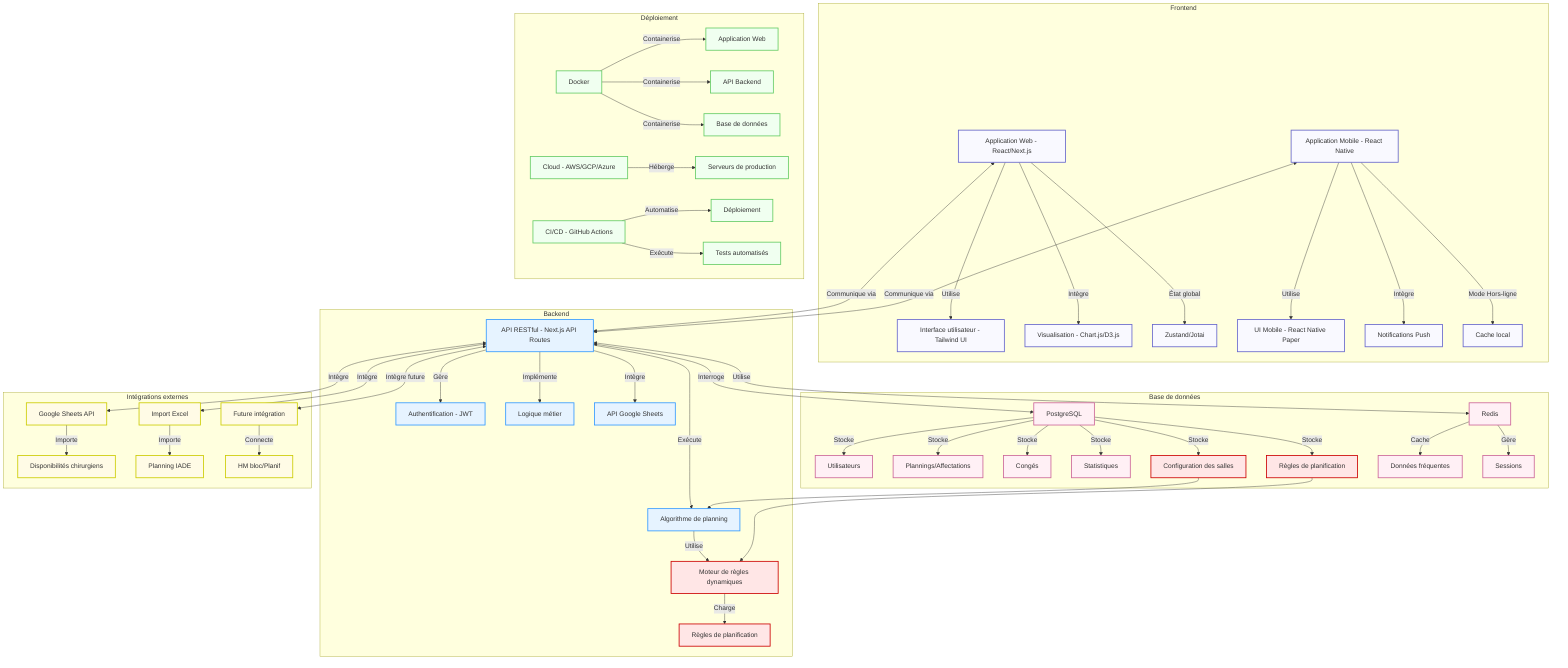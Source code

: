 graph TD
    subgraph "Frontend"
        A[Application Web - React/Next.js] --> |Utilise| A1[Interface utilisateur - Tailwind UI]
        A --> |Intègre| A2[Visualisation - Chart.js/D3.js]
        A --> |État global| A3[Zustand/Jotai]
        B[Application Mobile - React Native] --> |Utilise| B1[UI Mobile - React Native Paper]
        B --> |Intègre| B2[Notifications Push]
        B --> |Mode Hors-ligne| B3[Cache local]
    end
    
    subgraph "Backend"
        C[API RESTful - Next.js API Routes] --> |Gère| C1[Authentification - JWT]
        C --> |Implémente| C2[Logique métier]
        C --> |Exécute| C3[Algorithme de planning]
        C --> |Intègre| C4[API Google Sheets]
        C3 --> |Utilise| C5[Moteur de règles dynamiques]
        C5 --> |Charge| C6[Règles de planification]
    end
    
    subgraph "Base de données"
        D[PostgreSQL] --> |Stocke| D1[Utilisateurs]
        D --> |Stocke| D2[Plannings/Affectations]
        D --> |Stocke| D3[Congés]
        D --> |Stocke| D4[Statistiques]
        D --> |Stocke| D5[Règles de planification]
        D --> |Stocke| D6[Configuration des salles]
        E[Redis] --> |Cache| E1[Données fréquentes]
        E --> |Gère| E2[Sessions]
    end
    
    subgraph "Déploiement"
        F[Docker] --> |Containerise| F1[Application Web]
        F --> |Containerise| F2[API Backend]
        F --> |Containerise| F3[Base de données]
        G[Cloud - AWS/GCP/Azure] --> |Héberge| G1[Serveurs de production]
        H[CI/CD - GitHub Actions] --> |Automatise| H1[Déploiement]
        H --> |Exécute| H2[Tests automatisés]
    end
    
    subgraph "Intégrations externes"
        I[Google Sheets API] --> |Importe| I1[Disponibilités chirurgiens]
        J[Import Excel] --> |Importe| J1[Planning IADE]
        K[Future intégration] --> |Connecte| K1[HM bloc/Planif]
    end
    
    %% Connexions entre composants %%
    A <--> |Communique via| C
    B <--> |Communique via| C
    C <--> |Interroge| D
    C <--> |Utilise| E
    C <--> |Intègre| I
    C <--> |Intègre| J
    C <--> |Intègre future| K
    
    %% Flux de données pour les règles dynamiques %%
    D5 --> C5
    D6 --> C3
    
    %% Style des composants %%
    classDef frontend fill:#f9f9ff,stroke:#6666cc,stroke-width:2px;
    classDef backend fill:#e6f3ff,stroke:#3399ff,stroke-width:2px;
    classDef database fill:#fff0f5,stroke:#cc6699,stroke-width:2px;
    classDef deployment fill:#f0fff0,stroke:#66cc66,stroke-width:2px;
    classDef integration fill:#fffbe6,stroke:#cccc00,stroke-width:2px;
    classDef rules fill:#ffe6e6,stroke:#cc0000,stroke-width:2px;
    
    class A,A1,A2,A3,B,B1,B2,B3 frontend;
    class C,C1,C2,C3,C4,C5,C6 backend;
    class D,D1,D2,D3,D4,D5,D6,E,E1,E2 database;
    class F,F1,F2,F3,G,G1,H,H1,H2 deployment;
    class I,I1,J,J1,K,K1 integration;
    class C5,C6,D5,D6 rules;